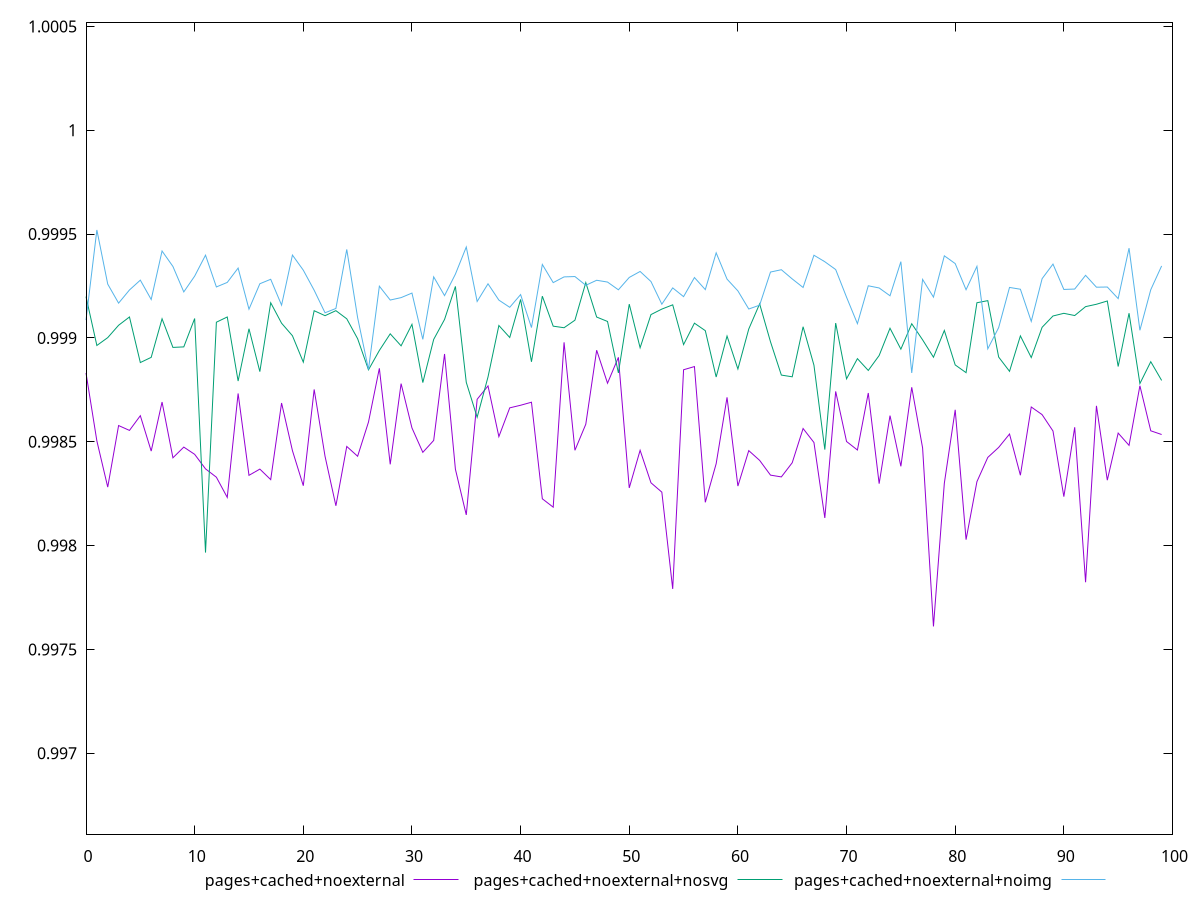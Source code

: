 $_pagesCachedNoexternal <<EOF
0.9988311288616056
0.9985040626774732
0.9982816325714007
0.9985780744162065
0.9985545834441563
0.9986254498217295
0.9984550148050624
0.9986912222796285
0.9984227202276853
0.9984742522129766
0.9984394121833642
0.9983694252763617
0.9983292460429767
0.9982320593519842
0.9987325058440764
0.9983383126857538
0.9983682860396088
0.9983176666932583
0.9986863852185519
0.9984572472093282
0.998288284705015
0.9987518830773692
0.9984300219777043
0.9981916007491174
0.9984773207160911
0.9984301603738897
0.9985948353405423
0.9988536237071378
0.9983913341541621
0.9987799186852817
0.9985666451306
0.998448988971942
0.9985062863158582
0.9989225937759438
0.9983675737153359
0.998147694892555
0.9987044152010172
0.9987687697037297
0.9985247352671891
0.9986632254075245
0.998675736995964
0.9986902962153816
0.9982252454875088
0.9981849798399316
0.9989786639992547
0.9984588858064509
0.9985843612177192
0.9989407246948265
0.9987819029008973
0.9989064450585514
0.9982776320696343
0.998458794807412
0.9983023629505441
0.9982572263611706
0.997791323744077
0.9988466500975486
0.9988620151408054
0.9982083545326197
0.9983943387442971
0.9987136978274052
0.998286611161388
0.9984573382766411
0.9984103236103412
0.9983392750603072
0.9983306953129125
0.9983989314062477
0.9985637555036009
0.9984963497767992
0.9981331478041653
0.9987423788199601
0.9985012128077222
0.9984602503102799
0.9987347441059982
0.998298202452506
0.9986258674074331
0.9983816818375689
0.9987623369169338
0.9984700028498084
0.9976105978692127
0.9983000633768515
0.9986538760965977
0.9980286067309869
0.9983078334510578
0.9984245711639432
0.9984727162290572
0.9985371582592177
0.9983387458057081
0.9986673921621744
0.998630412918702
0.9985517624868856
0.9982355344761078
0.9985697885685216
0.9978235930327491
0.9986729326445651
0.9983149449202137
0.9985417038586868
0.9984825895448343
0.9987696536784321
0.9985527177337082
0.9985348376749071
EOF
$_pagesCachedNoexternalNosvg <<EOF
0.9991988416969706
0.9989635600845916
0.9990013998767487
0.9990608409169144
0.9991007957201911
0.9988813788272953
0.9989063396017337
0.9990920682275963
0.9989542808984508
0.9989567592193083
0.9990933494346347
0.997966367600216
0.99907553433041
0.9991007654221968
0.9987924316981314
0.9990441309466376
0.9988375844125943
0.9991692766341385
0.999070790726657
0.9990104575180186
0.9988832014034548
0.9991309132824131
0.9991070506817052
0.9991312084539022
0.9990919766600752
0.9989961064858148
0.9988463939129846
0.9989395575515516
0.9990197438487018
0.9989618376836007
0.9990653423516929
0.9987848365967793
0.9989927419058693
0.9990889509843535
0.9992479961986119
0.9987859781519028
0.9986179589149178
0.9988119365815851
0.9990598070193913
0.9990020231619665
0.9991853563597434
0.9988850217330727
0.9992010033441954
0.9990566058615398
0.9990489777926732
0.9990852732126911
0.9992662973274686
0.9991004927052496
0.9990792110393403
0.9988313876021753
0.9991626395851583
0.9989526829074291
0.9991123427834727
0.9991387974793856
0.9991593059152281
0.9989678397853952
0.9990709770985552
0.9990349245781898
0.9988116745970934
0.9990088924491913
0.9988501956616969
0.9990429242487501
0.9991638441111823
0.9989813981848802
0.9988210041993462
0.9988126848685559
0.999053742935438
0.9988684495353961
0.9984620682440501
0.9990715049977867
0.9988030422626304
0.9989001393199286
0.9988433163443944
0.9989152410561692
0.9990466042285949
0.9989457938659041
0.9990682407914584
0.9989906925913046
0.9989070073649488
0.9990359472730549
0.9988699277103184
0.9988327175849563
0.9991693621940678
0.999179411102608
0.9989078504142231
0.998839129730446
0.9990097404279491
0.9989053901440071
0.9990511259377451
0.9991055428677833
0.9991184170185787
0.9991077135059053
0.9991505793419949
0.9991620655358615
0.9991777710673316
0.9988621962587996
0.9991189839170916
0.9987801859330556
0.9988854497196265
0.998795270611617
EOF
$_pagesCachedNoexternalNoimg <<EOF
0.9990858255978395
0.9995197415404649
0.9992590862725659
0.9991674783201931
0.9992308005045247
0.9992781533342799
0.9991849629104324
0.9994184697028303
0.9993440469290367
0.9992214800968946
0.9992973686870495
0.999398429419718
0.9992453761789732
0.9992671787169874
0.9993362777416153
0.9991382696595495
0.999260783254807
0.9992822935206007
0.9991578082264382
0.9993988967839849
0.9993260843621778
0.9992295088947067
0.9991210998681084
0.9991417545619234
0.9994260651152791
0.9990974886585005
0.9988480035021288
0.9992490792139503
0.9991823737723009
0.9991939755767862
0.9992158738032714
0.998993006103353
0.9992940258679027
0.9992036577068217
0.9993071505417362
0.9994377158859794
0.9991753914053185
0.9992605223747453
0.9991820355958118
0.9991473836720682
0.9992086714176251
0.9990497679813004
0.9993536774441596
0.9992662454557244
0.9992937992218625
0.9992954851365023
0.9992534256123586
0.9992775896767472
0.9992689131962313
0.9992316875241662
0.9992911508886317
0.9993199891214969
0.9992714187276303
0.9991623813001484
0.9992408608469552
0.9991987029774811
0.9992907213948168
0.9992325737603882
0.999409612953516
0.9992830836971353
0.9992263536391993
0.9991392078353785
0.999157635285205
0.9993171465805433
0.9993283652743133
0.9992840259370082
0.9992429085834078
0.9993980508719538
0.999366796261217
0.9993291888216871
0.9991960081832252
0.9990686142849088
0.9992509518523242
0.9992405147070492
0.9992028842154368
0.9993672361668149
0.998831165827192
0.9992817323448722
0.9991963419348896
0.9993952170804994
0.9993579251710447
0.9992320904559036
0.9993445227369167
0.9989474681153356
0.9990495783815794
0.9992430945312307
0.9992343706803742
0.999079488656299
0.9992853231420575
0.9993554871236803
0.9992333519276608
0.9992353080878067
0.9993013490254538
0.9992441829517285
0.9992450846345677
0.9991892828739382
0.999432158478992
0.9990367456801068
0.9992321441679077
0.9993465894118636
EOF
set key outside below
set terminal pngcairo
set output "report_00004_2020-11-02T20-21-41.718Z/mainthread-work-breakdown/mainthread-work-breakdown_pages+cached+noexternal_pages+cached+noexternal+nosvg_pages+cached+noexternal+noimg.png"
set yrange [0.9966105978692127:1.0005197415404647]
plot $_pagesCachedNoexternal title "pages+cached+noexternal" with line ,$_pagesCachedNoexternalNosvg title "pages+cached+noexternal+nosvg" with line ,$_pagesCachedNoexternalNoimg title "pages+cached+noexternal+noimg" with line ,